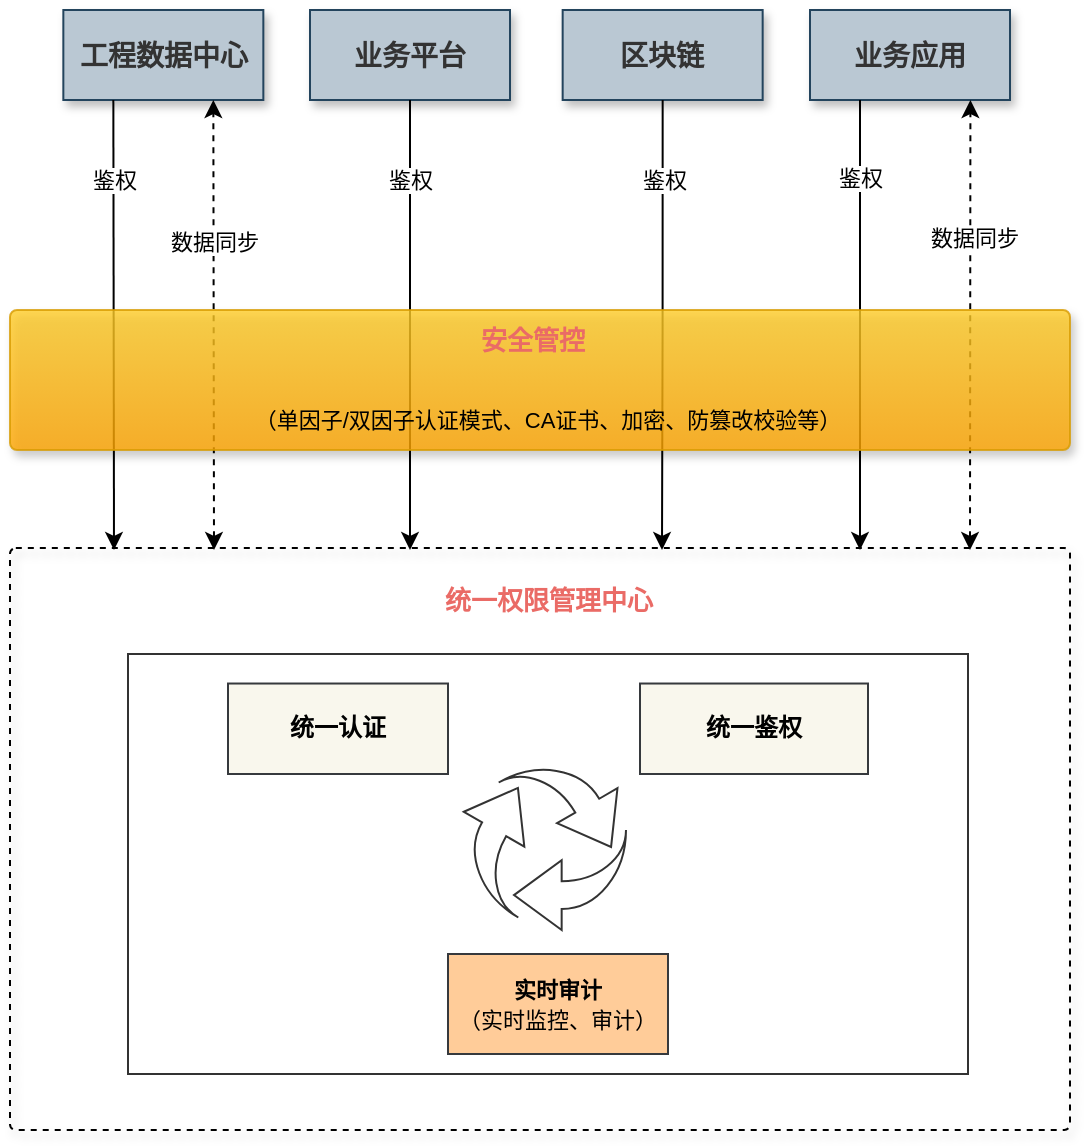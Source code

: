 <mxfile version="19.0.0" type="github" pages="2">
  <diagram id="8Mcmq0ioaoLnQd22ZTMx" name="第 1 页">
    <mxGraphModel dx="868" dy="468" grid="1" gridSize="10" guides="1" tooltips="1" connect="1" arrows="1" fold="1" page="1" pageScale="1" pageWidth="300" pageHeight="900" math="0" shadow="0">
      <root>
        <mxCell id="0" />
        <mxCell id="1" parent="0" />
        <mxCell id="xZrQEDNqEejDbcOTDLVU-12" value="" style="text;html=1;fillColor=none;align=center;verticalAlign=middle;whiteSpace=wrap;fontSize=54;fontStyle=1;shadow=1;rounded=1;glass=0;sketch=0;arcSize=1;dashed=1;strokeWidth=1;container=0;strokeColor=default;" parent="1" vertex="1">
          <mxGeometry x="31" y="359" width="530" height="291" as="geometry" />
        </mxCell>
        <mxCell id="1UlP2ltITPpf5oRuqJOh-34" value="" style="rounded=0;whiteSpace=wrap;html=1;shadow=0;fontSize=13;opacity=80;fillColor=none;" parent="1" vertex="1">
          <mxGeometry x="90" y="412" width="420" height="210" as="geometry" />
        </mxCell>
        <mxCell id="Qy1Y6E39n3u61H79zV9y-29" value="&lt;b style=&quot;color: rgb(51, 51, 51); font-size: 14px;&quot;&gt;工程数据中心&lt;/b&gt;" style="rounded=0;whiteSpace=wrap;html=1;shadow=1;fontSize=11;strokeColor=#23445d;strokeWidth=1;fillColor=#bac8d3;" parent="1" vertex="1">
          <mxGeometry x="57.67" y="90" width="100" height="45" as="geometry" />
        </mxCell>
        <mxCell id="Qy1Y6E39n3u61H79zV9y-30" value="&lt;b style=&quot;color: rgb(51, 51, 51); font-size: 14px;&quot;&gt;业务平台&lt;/b&gt;" style="rounded=0;whiteSpace=wrap;html=1;shadow=1;fontSize=11;strokeColor=#23445d;strokeWidth=1;fillColor=#bac8d3;" parent="1" vertex="1">
          <mxGeometry x="181" y="90" width="100" height="45" as="geometry" />
        </mxCell>
        <mxCell id="Qy1Y6E39n3u61H79zV9y-31" value="&lt;b style=&quot;color: rgb(51, 51, 51); font-size: 14px;&quot;&gt;区块链&lt;/b&gt;" style="rounded=0;whiteSpace=wrap;html=1;shadow=1;fontSize=11;strokeColor=#23445d;strokeWidth=1;fillColor=#bac8d3;" parent="1" vertex="1">
          <mxGeometry x="307.33" y="90" width="100" height="45" as="geometry" />
        </mxCell>
        <mxCell id="Qy1Y6E39n3u61H79zV9y-32" value="&lt;b style=&quot;color: rgb(51, 51, 51); font-size: 14px;&quot;&gt;业务应用&lt;/b&gt;" style="rounded=0;whiteSpace=wrap;html=1;shadow=1;fontSize=11;strokeColor=#23445d;strokeWidth=1;fillColor=#bac8d3;" parent="1" vertex="1">
          <mxGeometry x="431" y="90" width="100" height="45" as="geometry" />
        </mxCell>
        <mxCell id="Qy1Y6E39n3u61H79zV9y-37" value="" style="edgeStyle=orthogonalEdgeStyle;elbow=horizontal;endArrow=classic;html=1;rounded=0;jumpStyle=none;exitX=0.5;exitY=1;exitDx=0;exitDy=0;" parent="1" source="Qy1Y6E39n3u61H79zV9y-30" edge="1">
          <mxGeometry width="50" height="50" relative="1" as="geometry">
            <mxPoint x="340" y="320" as="sourcePoint" />
            <mxPoint x="231" y="360" as="targetPoint" />
          </mxGeometry>
        </mxCell>
        <mxCell id="1UlP2ltITPpf5oRuqJOh-21" value="鉴权" style="edgeLabel;html=1;align=center;verticalAlign=middle;resizable=0;points=[];" parent="Qy1Y6E39n3u61H79zV9y-37" vertex="1" connectable="0">
          <mxGeometry x="-0.581" relative="1" as="geometry">
            <mxPoint y="-7" as="offset" />
          </mxGeometry>
        </mxCell>
        <mxCell id="Qy1Y6E39n3u61H79zV9y-50" value="&lt;b&gt;&lt;font style=&quot;font-size: 13px;&quot; color=&quot;#ea6b66&quot;&gt;统一权限管理中心&lt;/font&gt;&lt;/b&gt;" style="text;html=1;strokeColor=none;fillColor=none;align=center;verticalAlign=middle;whiteSpace=wrap;rounded=0;shadow=1;fontSize=11;" parent="1" vertex="1">
          <mxGeometry x="241" y="370" width="119" height="30" as="geometry" />
        </mxCell>
        <mxCell id="xZrQEDNqEejDbcOTDLVU-18" value="&lt;b&gt;统一认证&lt;/b&gt;" style="rounded=0;whiteSpace=wrap;html=1;shadow=0;fontSize=12;fillColor=#f9f7ed;strokeColor=#36393d;" parent="1" vertex="1">
          <mxGeometry x="140" y="426.76" width="110" height="45.24" as="geometry" />
        </mxCell>
        <mxCell id="1UlP2ltITPpf5oRuqJOh-1" value="&lt;b&gt;统一鉴权&lt;/b&gt;" style="rounded=0;whiteSpace=wrap;html=1;shadow=0;fontSize=12;fillColor=#f9f7ed;strokeColor=#36393d;" parent="1" vertex="1">
          <mxGeometry x="346" y="426.76" width="114" height="45.24" as="geometry" />
        </mxCell>
        <mxCell id="1UlP2ltITPpf5oRuqJOh-5" value="" style="edgeStyle=orthogonalEdgeStyle;elbow=horizontal;endArrow=classic;html=1;rounded=0;jumpStyle=none;exitX=0.5;exitY=1;exitDx=0;exitDy=0;" parent="1" source="Qy1Y6E39n3u61H79zV9y-31" edge="1">
          <mxGeometry width="50" height="50" relative="1" as="geometry">
            <mxPoint x="237.67" y="145" as="sourcePoint" />
            <mxPoint x="357" y="360" as="targetPoint" />
          </mxGeometry>
        </mxCell>
        <mxCell id="1UlP2ltITPpf5oRuqJOh-20" value="鉴权" style="edgeLabel;html=1;align=center;verticalAlign=middle;resizable=0;points=[];" parent="1UlP2ltITPpf5oRuqJOh-5" vertex="1" connectable="0">
          <mxGeometry x="-0.429" y="-1" relative="1" as="geometry">
            <mxPoint x="1" y="-25" as="offset" />
          </mxGeometry>
        </mxCell>
        <mxCell id="1UlP2ltITPpf5oRuqJOh-6" value="" style="edgeStyle=orthogonalEdgeStyle;elbow=horizontal;endArrow=classic;html=1;rounded=0;jumpStyle=none;exitX=0.25;exitY=1;exitDx=0;exitDy=0;" parent="1" source="Qy1Y6E39n3u61H79zV9y-32" edge="1">
          <mxGeometry width="50" height="50" relative="1" as="geometry">
            <mxPoint x="357.67" y="145" as="sourcePoint" />
            <mxPoint x="456" y="360" as="targetPoint" />
          </mxGeometry>
        </mxCell>
        <mxCell id="1UlP2ltITPpf5oRuqJOh-19" value="鉴权" style="edgeLabel;html=1;align=center;verticalAlign=middle;resizable=0;points=[];" parent="1UlP2ltITPpf5oRuqJOh-6" vertex="1" connectable="0">
          <mxGeometry x="-0.375" y="2" relative="1" as="geometry">
            <mxPoint x="-2" y="-32" as="offset" />
          </mxGeometry>
        </mxCell>
        <mxCell id="1UlP2ltITPpf5oRuqJOh-7" value="" style="endArrow=classic;startArrow=classic;html=1;rounded=0;entryX=0.75;entryY=1;entryDx=0;entryDy=0;dashed=1;" parent="1" target="Qy1Y6E39n3u61H79zV9y-29" edge="1">
          <mxGeometry width="50" height="50" relative="1" as="geometry">
            <mxPoint x="133" y="360" as="sourcePoint" />
            <mxPoint x="181" y="150" as="targetPoint" />
          </mxGeometry>
        </mxCell>
        <mxCell id="1UlP2ltITPpf5oRuqJOh-23" value="数据同步" style="edgeLabel;html=1;align=center;verticalAlign=middle;resizable=0;points=[];" parent="1UlP2ltITPpf5oRuqJOh-7" vertex="1" connectable="0">
          <mxGeometry x="0.487" relative="1" as="geometry">
            <mxPoint y="13" as="offset" />
          </mxGeometry>
        </mxCell>
        <mxCell id="1UlP2ltITPpf5oRuqJOh-15" value="" style="html=1;shadow=0;dashed=0;align=center;verticalAlign=middle;shape=mxgraph.arrows2.jumpInArrow;dy=6.92;dx=23.83;arrowHead=34.9;opacity=80;direction=west;rotation=120;" parent="1" vertex="1">
          <mxGeometry x="249.5" y="482" width="56" height="50" as="geometry" />
        </mxCell>
        <mxCell id="1UlP2ltITPpf5oRuqJOh-16" value="&lt;span style=&quot;font-size: 11px;&quot;&gt;&lt;b&gt;实时审计&lt;/b&gt;&lt;br&gt;（实时监控、审计）&lt;br&gt;&lt;/span&gt;" style="rounded=0;whiteSpace=wrap;html=1;shadow=0;fontSize=12;fillColor=#ffcc99;strokeColor=#36393d;" parent="1" vertex="1">
          <mxGeometry x="250" y="562" width="110" height="50" as="geometry" />
        </mxCell>
        <mxCell id="1UlP2ltITPpf5oRuqJOh-17" value="" style="endArrow=classic;startArrow=classic;html=1;rounded=0;entryX=0.75;entryY=1;entryDx=0;entryDy=0;dashed=1;" parent="1" edge="1">
          <mxGeometry width="50" height="50" relative="1" as="geometry">
            <mxPoint x="511" y="360" as="sourcePoint" />
            <mxPoint x="511.21" y="135" as="targetPoint" />
          </mxGeometry>
        </mxCell>
        <mxCell id="1UlP2ltITPpf5oRuqJOh-18" value="数据同步" style="edgeLabel;html=1;align=center;verticalAlign=middle;resizable=0;points=[];" parent="1UlP2ltITPpf5oRuqJOh-17" vertex="1" connectable="0">
          <mxGeometry x="0.344" y="-2" relative="1" as="geometry">
            <mxPoint y="-5" as="offset" />
          </mxGeometry>
        </mxCell>
        <mxCell id="1UlP2ltITPpf5oRuqJOh-24" value="" style="endArrow=classic;html=1;rounded=0;exitX=0.25;exitY=1;exitDx=0;exitDy=0;" parent="1" source="Qy1Y6E39n3u61H79zV9y-29" edge="1">
          <mxGeometry width="50" height="50" relative="1" as="geometry">
            <mxPoint x="41" y="240" as="sourcePoint" />
            <mxPoint x="83" y="360" as="targetPoint" />
          </mxGeometry>
        </mxCell>
        <mxCell id="1UlP2ltITPpf5oRuqJOh-25" value="鉴权" style="edgeLabel;html=1;align=center;verticalAlign=middle;resizable=0;points=[];" parent="1UlP2ltITPpf5oRuqJOh-24" vertex="1" connectable="0">
          <mxGeometry x="-0.643" relative="1" as="geometry">
            <mxPoint as="offset" />
          </mxGeometry>
        </mxCell>
        <mxCell id="Qy1Y6E39n3u61H79zV9y-25" value="" style="rounded=1;whiteSpace=wrap;html=1;shadow=1;fontSize=11;strokeWidth=1;fillColor=#ffcd28;arcSize=5;strokeColor=#d79b00;opacity=80;gradientColor=#ffa500;" parent="1" vertex="1">
          <mxGeometry x="31" y="240" width="530" height="70" as="geometry" />
        </mxCell>
        <mxCell id="1UlP2ltITPpf5oRuqJOh-14" value="&lt;b&gt;&lt;font style=&quot;font-size: 13px;&quot; color=&quot;#ea6b66&quot;&gt;安全管控&lt;/font&gt;&lt;/b&gt;" style="text;html=1;strokeColor=none;fillColor=none;align=center;verticalAlign=middle;whiteSpace=wrap;rounded=0;shadow=1;fontSize=11;" parent="1" vertex="1">
          <mxGeometry x="254.5" y="240" width="75" height="30" as="geometry" />
        </mxCell>
        <mxCell id="1UlP2ltITPpf5oRuqJOh-26" value="（单因子/双因子认证模式、CA证书、加密、防篡改校验等）" style="text;html=1;strokeColor=none;fillColor=none;align=center;verticalAlign=middle;whiteSpace=wrap;rounded=0;shadow=1;fontSize=11;" parent="1" vertex="1">
          <mxGeometry x="110" y="280" width="380" height="30" as="geometry" />
        </mxCell>
        <mxCell id="1UlP2ltITPpf5oRuqJOh-32" value="" style="html=1;shadow=0;dashed=0;align=center;verticalAlign=middle;shape=mxgraph.arrows2.jumpInArrow;dy=6.92;dx=23.83;arrowHead=34.9;opacity=80;direction=west;rotation=240;" parent="1" vertex="1">
          <mxGeometry x="283" y="463" width="56" height="50" as="geometry" />
        </mxCell>
        <mxCell id="1UlP2ltITPpf5oRuqJOh-33" value="" style="html=1;shadow=0;dashed=0;align=center;verticalAlign=middle;shape=mxgraph.arrows2.jumpInArrow;dy=6.92;dx=23.83;arrowHead=34.9;opacity=80;direction=west;rotation=0;" parent="1" vertex="1">
          <mxGeometry x="283" y="500" width="56" height="50" as="geometry" />
        </mxCell>
      </root>
    </mxGraphModel>
  </diagram>
  <diagram id="HrFjFPu9NfcljseWr6zG" name="第 2 页">
    <mxGraphModel dx="868" dy="525" grid="1" gridSize="10" guides="1" tooltips="1" connect="1" arrows="1" fold="1" page="1" pageScale="1" pageWidth="300" pageHeight="900" math="0" shadow="0">
      <root>
        <mxCell id="0" />
        <mxCell id="1" parent="0" />
      </root>
    </mxGraphModel>
  </diagram>
</mxfile>
